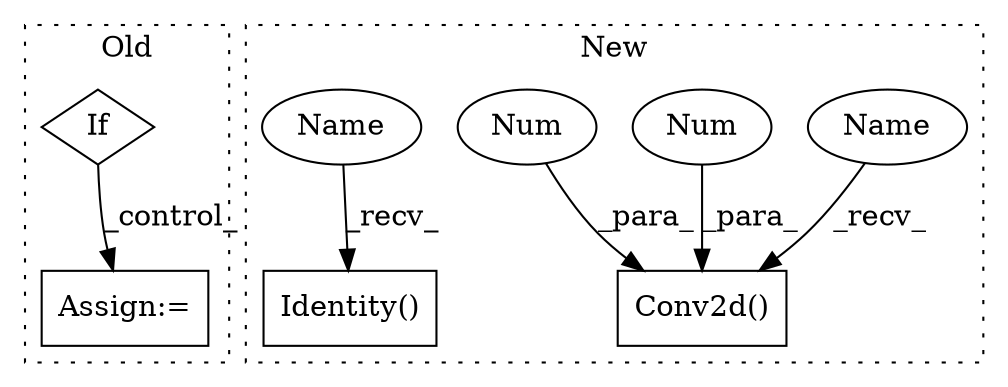 digraph G {
subgraph cluster0 {
1 [label="If" a="96" s="5628" l="3" shape="diamond"];
4 [label="Assign:=" a="68" s="5804" l="3" shape="box"];
label = "Old";
style="dotted";
}
subgraph cluster1 {
2 [label="Conv2d()" a="75" s="5934,5949" l="10,49" shape="box"];
3 [label="Num" a="76" s="5947" l="2" shape="ellipse"];
5 [label="Num" a="76" s="5944" l="1" shape="ellipse"];
6 [label="Identity()" a="75" s="5864" l="13" shape="box"];
7 [label="Name" a="87" s="5864" l="2" shape="ellipse"];
8 [label="Name" a="87" s="5934" l="2" shape="ellipse"];
label = "New";
style="dotted";
}
1 -> 4 [label="_control_"];
3 -> 2 [label="_para_"];
5 -> 2 [label="_para_"];
7 -> 6 [label="_recv_"];
8 -> 2 [label="_recv_"];
}